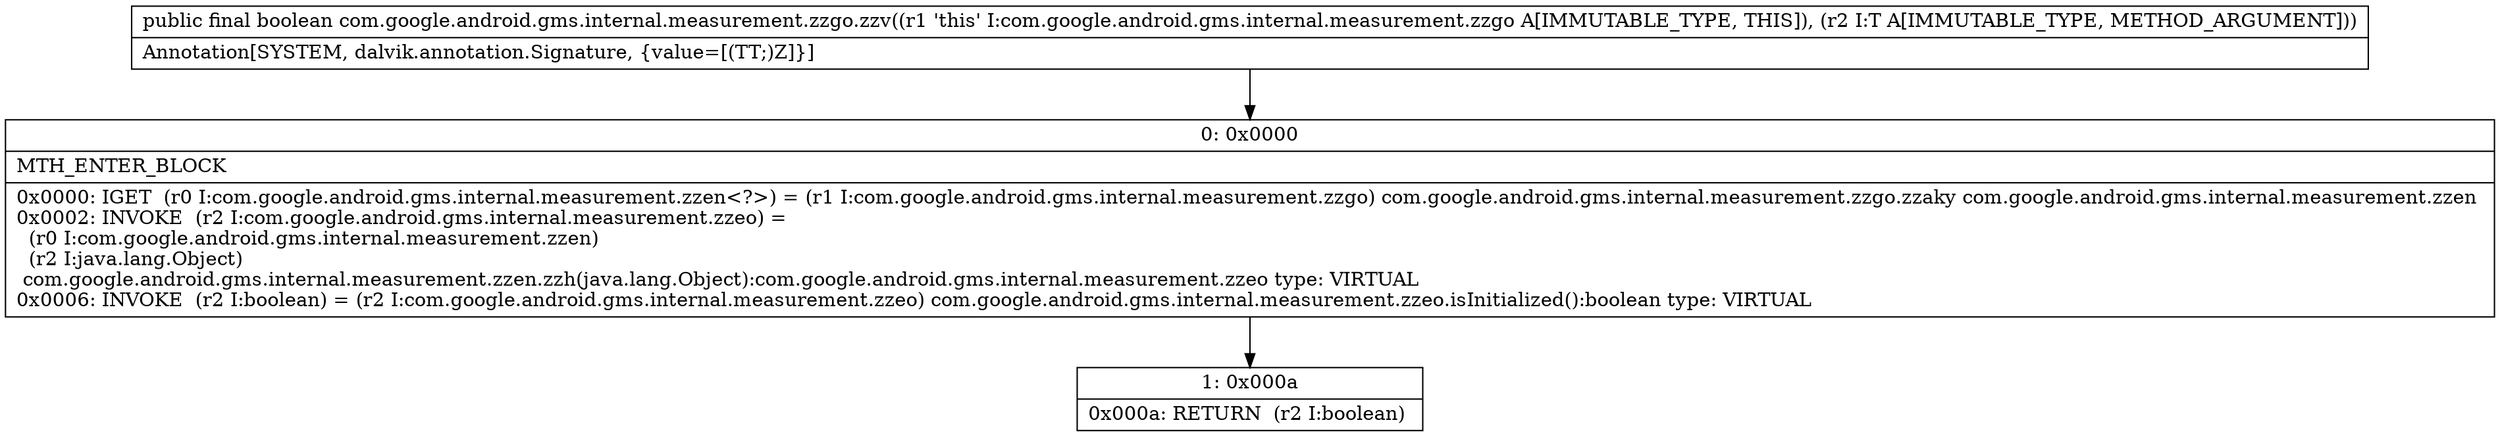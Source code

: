 digraph "CFG forcom.google.android.gms.internal.measurement.zzgo.zzv(Ljava\/lang\/Object;)Z" {
Node_0 [shape=record,label="{0\:\ 0x0000|MTH_ENTER_BLOCK\l|0x0000: IGET  (r0 I:com.google.android.gms.internal.measurement.zzen\<?\>) = (r1 I:com.google.android.gms.internal.measurement.zzgo) com.google.android.gms.internal.measurement.zzgo.zzaky com.google.android.gms.internal.measurement.zzen \l0x0002: INVOKE  (r2 I:com.google.android.gms.internal.measurement.zzeo) = \l  (r0 I:com.google.android.gms.internal.measurement.zzen)\l  (r2 I:java.lang.Object)\l com.google.android.gms.internal.measurement.zzen.zzh(java.lang.Object):com.google.android.gms.internal.measurement.zzeo type: VIRTUAL \l0x0006: INVOKE  (r2 I:boolean) = (r2 I:com.google.android.gms.internal.measurement.zzeo) com.google.android.gms.internal.measurement.zzeo.isInitialized():boolean type: VIRTUAL \l}"];
Node_1 [shape=record,label="{1\:\ 0x000a|0x000a: RETURN  (r2 I:boolean) \l}"];
MethodNode[shape=record,label="{public final boolean com.google.android.gms.internal.measurement.zzgo.zzv((r1 'this' I:com.google.android.gms.internal.measurement.zzgo A[IMMUTABLE_TYPE, THIS]), (r2 I:T A[IMMUTABLE_TYPE, METHOD_ARGUMENT]))  | Annotation[SYSTEM, dalvik.annotation.Signature, \{value=[(TT;)Z]\}]\l}"];
MethodNode -> Node_0;
Node_0 -> Node_1;
}

